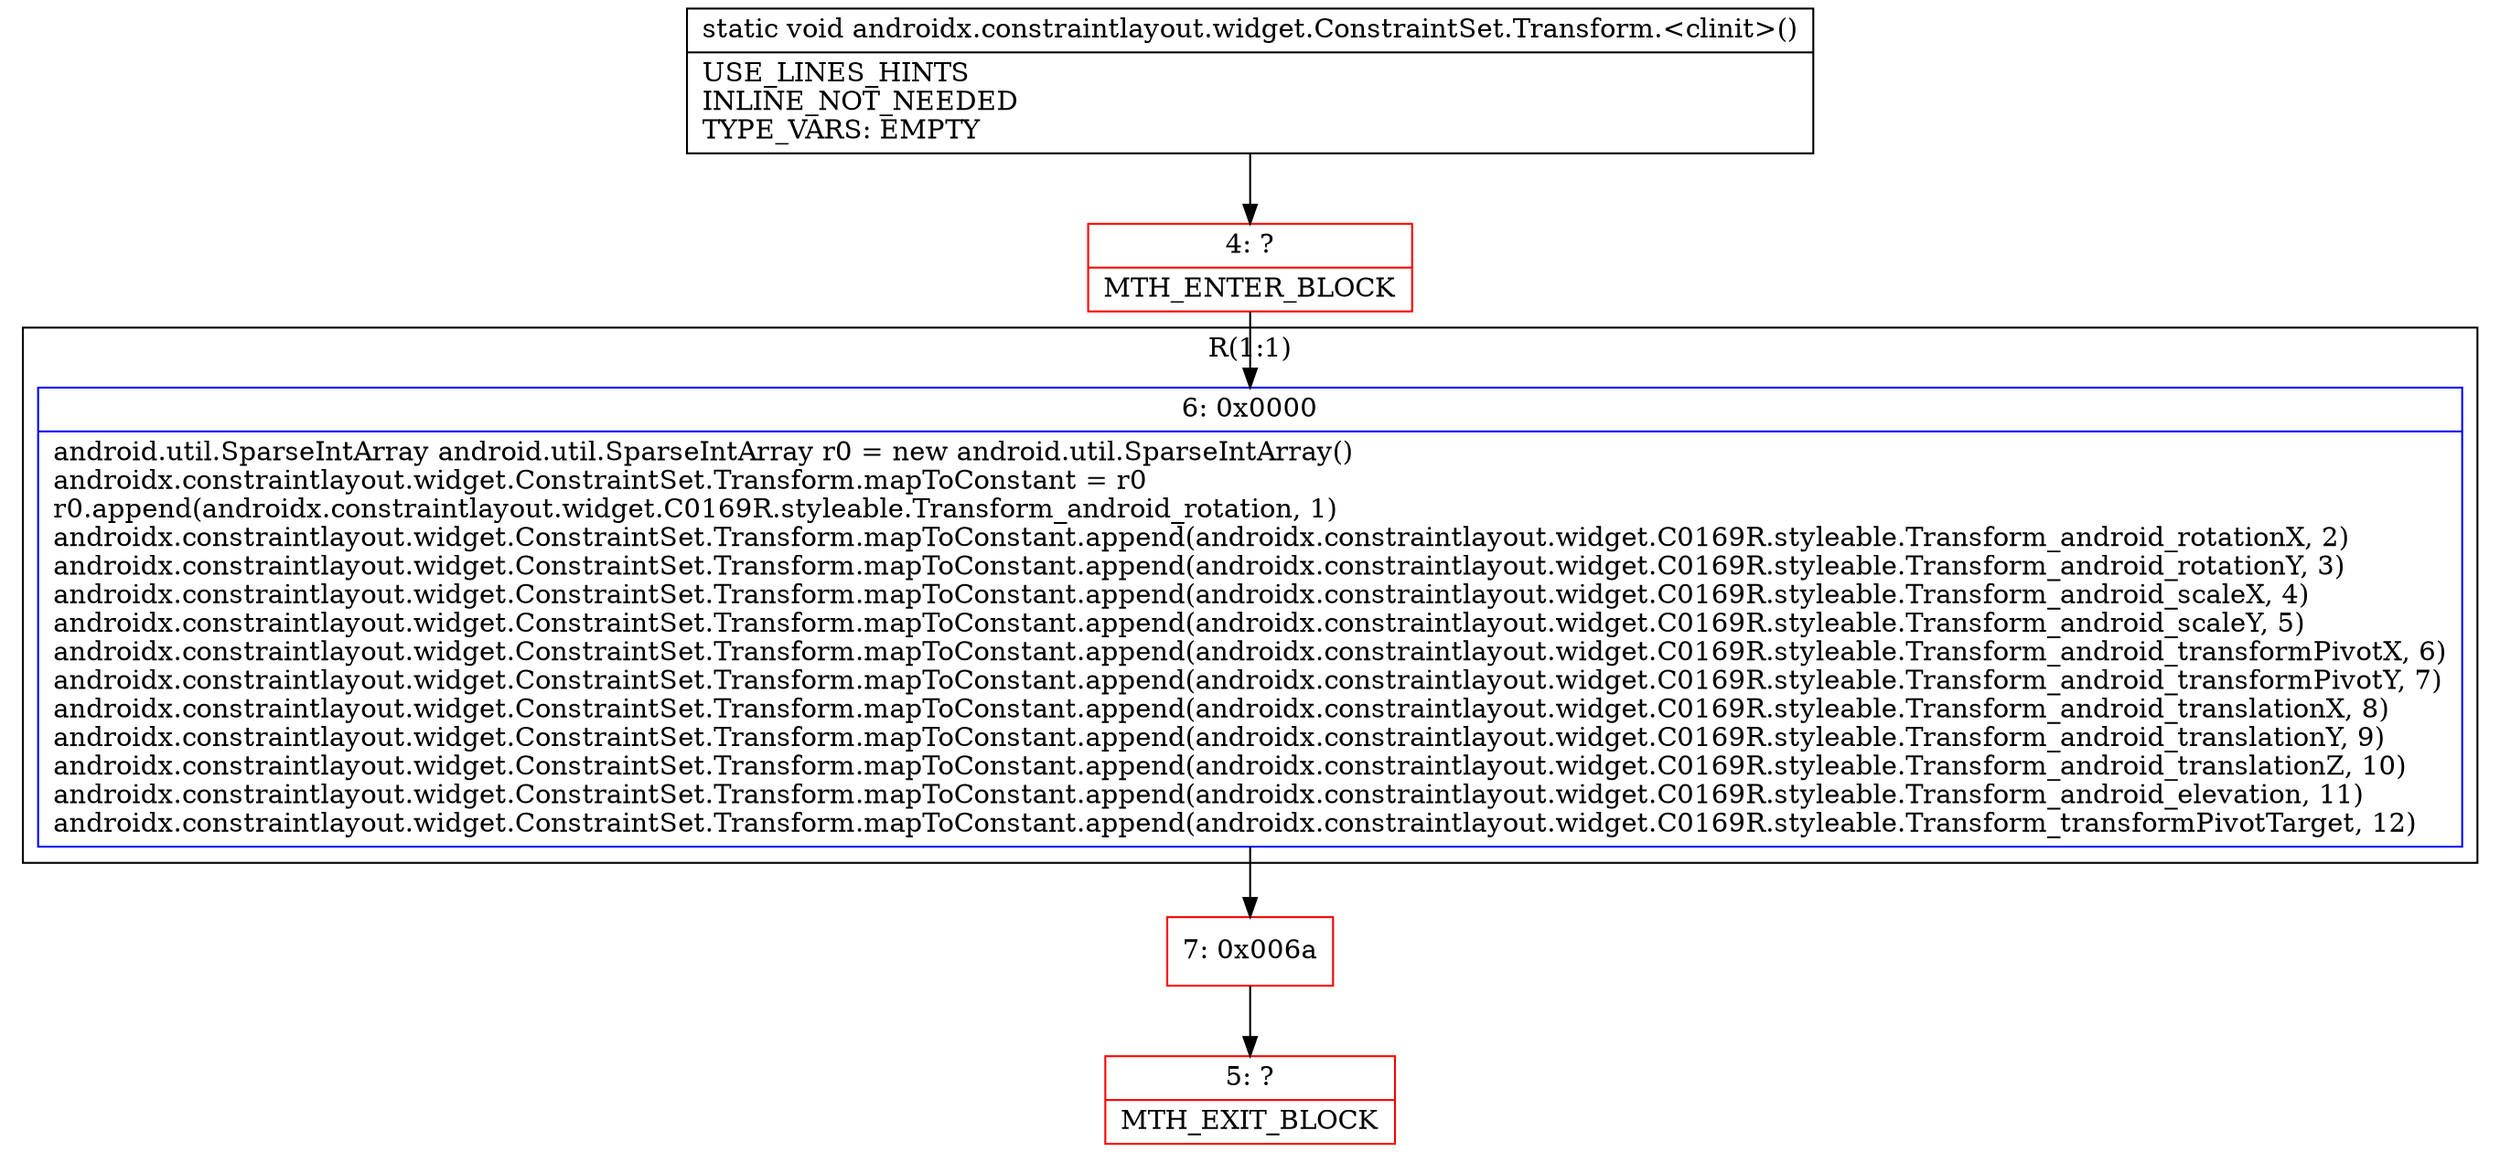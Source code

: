 digraph "CFG forandroidx.constraintlayout.widget.ConstraintSet.Transform.\<clinit\>()V" {
subgraph cluster_Region_1516791154 {
label = "R(1:1)";
node [shape=record,color=blue];
Node_6 [shape=record,label="{6\:\ 0x0000|android.util.SparseIntArray android.util.SparseIntArray r0 = new android.util.SparseIntArray()\landroidx.constraintlayout.widget.ConstraintSet.Transform.mapToConstant = r0\lr0.append(androidx.constraintlayout.widget.C0169R.styleable.Transform_android_rotation, 1)\landroidx.constraintlayout.widget.ConstraintSet.Transform.mapToConstant.append(androidx.constraintlayout.widget.C0169R.styleable.Transform_android_rotationX, 2)\landroidx.constraintlayout.widget.ConstraintSet.Transform.mapToConstant.append(androidx.constraintlayout.widget.C0169R.styleable.Transform_android_rotationY, 3)\landroidx.constraintlayout.widget.ConstraintSet.Transform.mapToConstant.append(androidx.constraintlayout.widget.C0169R.styleable.Transform_android_scaleX, 4)\landroidx.constraintlayout.widget.ConstraintSet.Transform.mapToConstant.append(androidx.constraintlayout.widget.C0169R.styleable.Transform_android_scaleY, 5)\landroidx.constraintlayout.widget.ConstraintSet.Transform.mapToConstant.append(androidx.constraintlayout.widget.C0169R.styleable.Transform_android_transformPivotX, 6)\landroidx.constraintlayout.widget.ConstraintSet.Transform.mapToConstant.append(androidx.constraintlayout.widget.C0169R.styleable.Transform_android_transformPivotY, 7)\landroidx.constraintlayout.widget.ConstraintSet.Transform.mapToConstant.append(androidx.constraintlayout.widget.C0169R.styleable.Transform_android_translationX, 8)\landroidx.constraintlayout.widget.ConstraintSet.Transform.mapToConstant.append(androidx.constraintlayout.widget.C0169R.styleable.Transform_android_translationY, 9)\landroidx.constraintlayout.widget.ConstraintSet.Transform.mapToConstant.append(androidx.constraintlayout.widget.C0169R.styleable.Transform_android_translationZ, 10)\landroidx.constraintlayout.widget.ConstraintSet.Transform.mapToConstant.append(androidx.constraintlayout.widget.C0169R.styleable.Transform_android_elevation, 11)\landroidx.constraintlayout.widget.ConstraintSet.Transform.mapToConstant.append(androidx.constraintlayout.widget.C0169R.styleable.Transform_transformPivotTarget, 12)\l}"];
}
Node_4 [shape=record,color=red,label="{4\:\ ?|MTH_ENTER_BLOCK\l}"];
Node_7 [shape=record,color=red,label="{7\:\ 0x006a}"];
Node_5 [shape=record,color=red,label="{5\:\ ?|MTH_EXIT_BLOCK\l}"];
MethodNode[shape=record,label="{static void androidx.constraintlayout.widget.ConstraintSet.Transform.\<clinit\>()  | USE_LINES_HINTS\lINLINE_NOT_NEEDED\lTYPE_VARS: EMPTY\l}"];
MethodNode -> Node_4;Node_6 -> Node_7;
Node_4 -> Node_6;
Node_7 -> Node_5;
}

